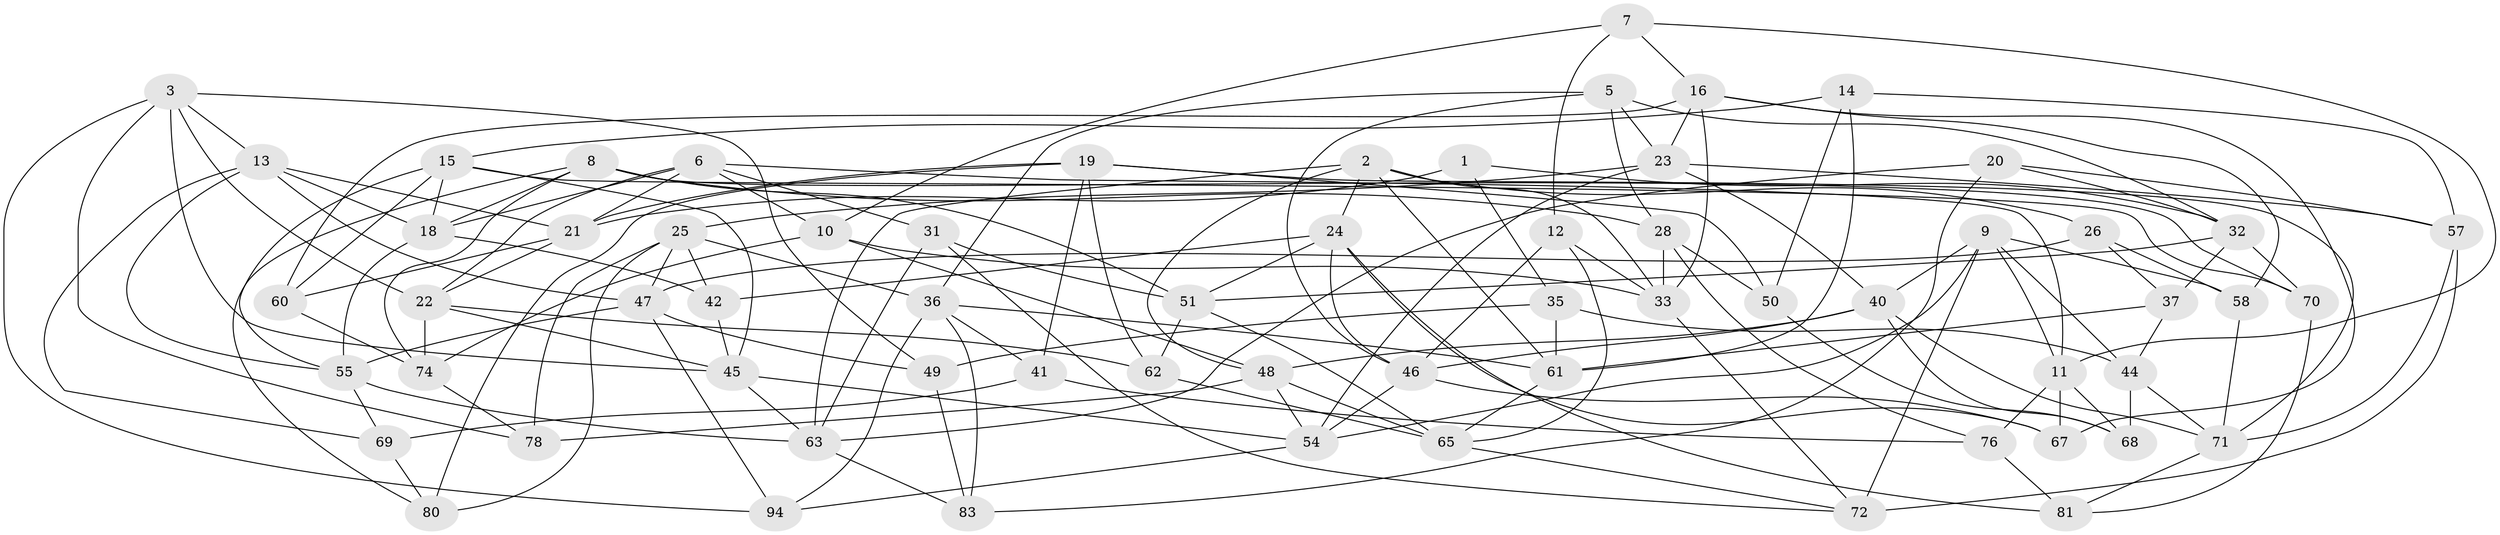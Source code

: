 // Generated by graph-tools (version 1.1) at 2025/24/03/03/25 07:24:26]
// undirected, 64 vertices, 162 edges
graph export_dot {
graph [start="1"]
  node [color=gray90,style=filled];
  1;
  2 [super="+102"];
  3 [super="+4"];
  5 [super="+17"];
  6 [super="+30"];
  7;
  8 [super="+59"];
  9 [super="+52"];
  10 [super="+79"];
  11 [super="+89"];
  12;
  13 [super="+34"];
  14;
  15 [super="+38"];
  16 [super="+27"];
  18 [super="+95"];
  19 [super="+88"];
  20;
  21 [super="+29"];
  22 [super="+75"];
  23 [super="+85"];
  24 [super="+82"];
  25 [super="+97"];
  26;
  28 [super="+101"];
  31;
  32 [super="+39"];
  33 [super="+86"];
  35 [super="+91"];
  36 [super="+96"];
  37;
  40 [super="+43"];
  41;
  42;
  44 [super="+64"];
  45 [super="+53"];
  46 [super="+66"];
  47 [super="+103"];
  48 [super="+93"];
  49;
  50;
  51 [super="+84"];
  54 [super="+77"];
  55 [super="+56"];
  57 [super="+99"];
  58;
  60;
  61 [super="+87"];
  62;
  63 [super="+98"];
  65 [super="+73"];
  67;
  68;
  69;
  70;
  71 [super="+92"];
  72 [super="+90"];
  74 [super="+100"];
  76;
  78;
  80;
  81;
  83;
  94;
  1 -- 35 [weight=2];
  1 -- 21;
  1 -- 32;
  2 -- 24;
  2 -- 33;
  2 -- 63;
  2 -- 26;
  2 -- 61;
  2 -- 48;
  3 -- 45;
  3 -- 94;
  3 -- 13;
  3 -- 49;
  3 -- 78;
  3 -- 22;
  5 -- 36;
  5 -- 32;
  5 -- 28 [weight=2];
  5 -- 23;
  5 -- 46;
  6 -- 18;
  6 -- 31;
  6 -- 22;
  6 -- 11;
  6 -- 10;
  6 -- 21;
  7 -- 11;
  7 -- 12;
  7 -- 10;
  7 -- 16;
  8 -- 18;
  8 -- 74;
  8 -- 51;
  8 -- 80;
  8 -- 28;
  8 -- 70;
  9 -- 72;
  9 -- 54;
  9 -- 11;
  9 -- 40;
  9 -- 58;
  9 -- 44;
  10 -- 33;
  10 -- 74 [weight=2];
  10 -- 48;
  11 -- 76;
  11 -- 68;
  11 -- 67;
  12 -- 65;
  12 -- 46;
  12 -- 33;
  13 -- 47;
  13 -- 18;
  13 -- 69;
  13 -- 55;
  13 -- 21;
  14 -- 57;
  14 -- 50;
  14 -- 15;
  14 -- 61;
  15 -- 60;
  15 -- 45;
  15 -- 55;
  15 -- 70;
  15 -- 18;
  16 -- 33;
  16 -- 60;
  16 -- 67;
  16 -- 58;
  16 -- 23;
  18 -- 42;
  18 -- 55;
  19 -- 50;
  19 -- 62;
  19 -- 80;
  19 -- 41;
  19 -- 21;
  19 -- 71;
  20 -- 32;
  20 -- 63;
  20 -- 83;
  20 -- 57;
  21 -- 60;
  21 -- 22;
  22 -- 62;
  22 -- 74;
  22 -- 45;
  23 -- 54;
  23 -- 40;
  23 -- 25;
  23 -- 57;
  24 -- 81;
  24 -- 46;
  24 -- 67;
  24 -- 42;
  24 -- 51;
  25 -- 80;
  25 -- 42;
  25 -- 36;
  25 -- 78;
  25 -- 47;
  26 -- 37;
  26 -- 47;
  26 -- 58;
  28 -- 76;
  28 -- 50;
  28 -- 33;
  31 -- 51;
  31 -- 72;
  31 -- 63;
  32 -- 37;
  32 -- 70;
  32 -- 51;
  33 -- 72;
  35 -- 49;
  35 -- 44 [weight=2];
  35 -- 61;
  36 -- 94;
  36 -- 41;
  36 -- 83;
  36 -- 61;
  37 -- 44;
  37 -- 61;
  40 -- 48;
  40 -- 68;
  40 -- 46;
  40 -- 71;
  41 -- 69;
  41 -- 76;
  42 -- 45;
  44 -- 68;
  44 -- 71;
  45 -- 54;
  45 -- 63;
  46 -- 54;
  46 -- 67;
  47 -- 49;
  47 -- 94;
  47 -- 55;
  48 -- 65;
  48 -- 78;
  48 -- 54;
  49 -- 83;
  50 -- 68;
  51 -- 65;
  51 -- 62;
  54 -- 94;
  55 -- 69;
  55 -- 63;
  57 -- 72 [weight=2];
  57 -- 71;
  58 -- 71;
  60 -- 74;
  61 -- 65;
  62 -- 65;
  63 -- 83;
  65 -- 72;
  69 -- 80;
  70 -- 81;
  71 -- 81;
  74 -- 78;
  76 -- 81;
}

